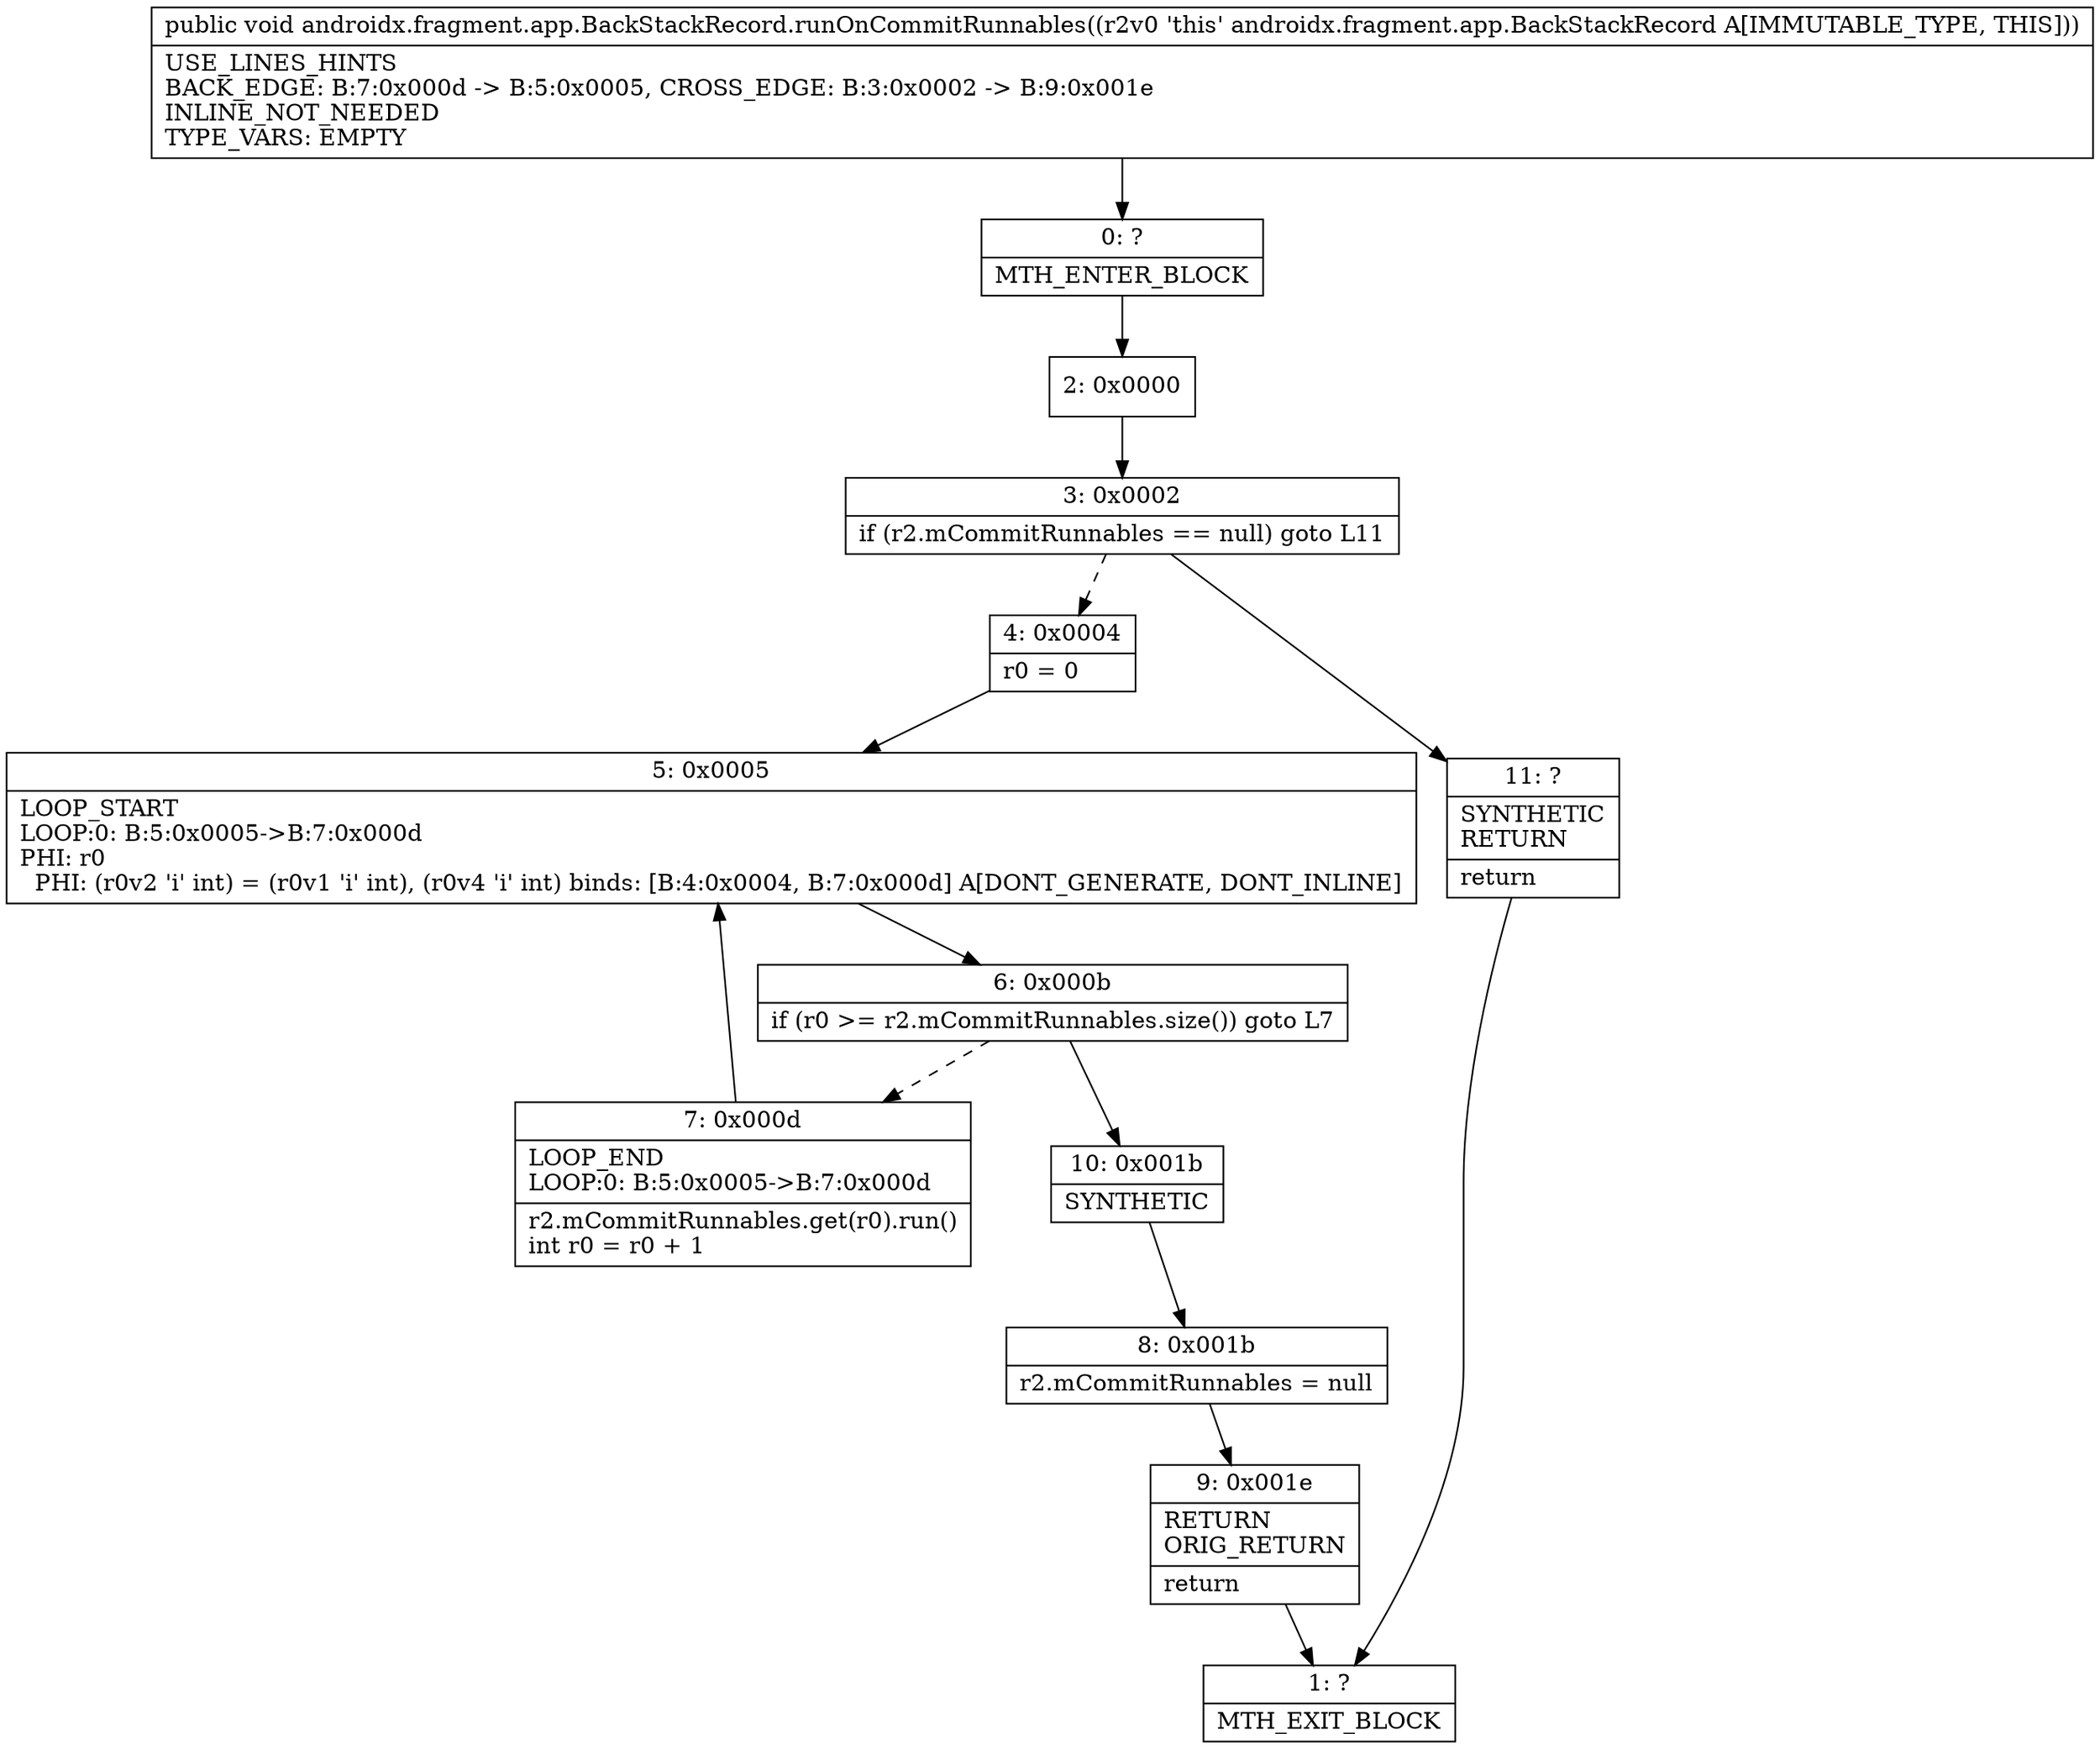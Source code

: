 digraph "CFG forandroidx.fragment.app.BackStackRecord.runOnCommitRunnables()V" {
Node_0 [shape=record,label="{0\:\ ?|MTH_ENTER_BLOCK\l}"];
Node_2 [shape=record,label="{2\:\ 0x0000}"];
Node_3 [shape=record,label="{3\:\ 0x0002|if (r2.mCommitRunnables == null) goto L11\l}"];
Node_4 [shape=record,label="{4\:\ 0x0004|r0 = 0\l}"];
Node_5 [shape=record,label="{5\:\ 0x0005|LOOP_START\lLOOP:0: B:5:0x0005\-\>B:7:0x000d\lPHI: r0 \l  PHI: (r0v2 'i' int) = (r0v1 'i' int), (r0v4 'i' int) binds: [B:4:0x0004, B:7:0x000d] A[DONT_GENERATE, DONT_INLINE]\l}"];
Node_6 [shape=record,label="{6\:\ 0x000b|if (r0 \>= r2.mCommitRunnables.size()) goto L7\l}"];
Node_7 [shape=record,label="{7\:\ 0x000d|LOOP_END\lLOOP:0: B:5:0x0005\-\>B:7:0x000d\l|r2.mCommitRunnables.get(r0).run()\lint r0 = r0 + 1\l}"];
Node_10 [shape=record,label="{10\:\ 0x001b|SYNTHETIC\l}"];
Node_8 [shape=record,label="{8\:\ 0x001b|r2.mCommitRunnables = null\l}"];
Node_9 [shape=record,label="{9\:\ 0x001e|RETURN\lORIG_RETURN\l|return\l}"];
Node_1 [shape=record,label="{1\:\ ?|MTH_EXIT_BLOCK\l}"];
Node_11 [shape=record,label="{11\:\ ?|SYNTHETIC\lRETURN\l|return\l}"];
MethodNode[shape=record,label="{public void androidx.fragment.app.BackStackRecord.runOnCommitRunnables((r2v0 'this' androidx.fragment.app.BackStackRecord A[IMMUTABLE_TYPE, THIS]))  | USE_LINES_HINTS\lBACK_EDGE: B:7:0x000d \-\> B:5:0x0005, CROSS_EDGE: B:3:0x0002 \-\> B:9:0x001e\lINLINE_NOT_NEEDED\lTYPE_VARS: EMPTY\l}"];
MethodNode -> Node_0;Node_0 -> Node_2;
Node_2 -> Node_3;
Node_3 -> Node_4[style=dashed];
Node_3 -> Node_11;
Node_4 -> Node_5;
Node_5 -> Node_6;
Node_6 -> Node_7[style=dashed];
Node_6 -> Node_10;
Node_7 -> Node_5;
Node_10 -> Node_8;
Node_8 -> Node_9;
Node_9 -> Node_1;
Node_11 -> Node_1;
}

